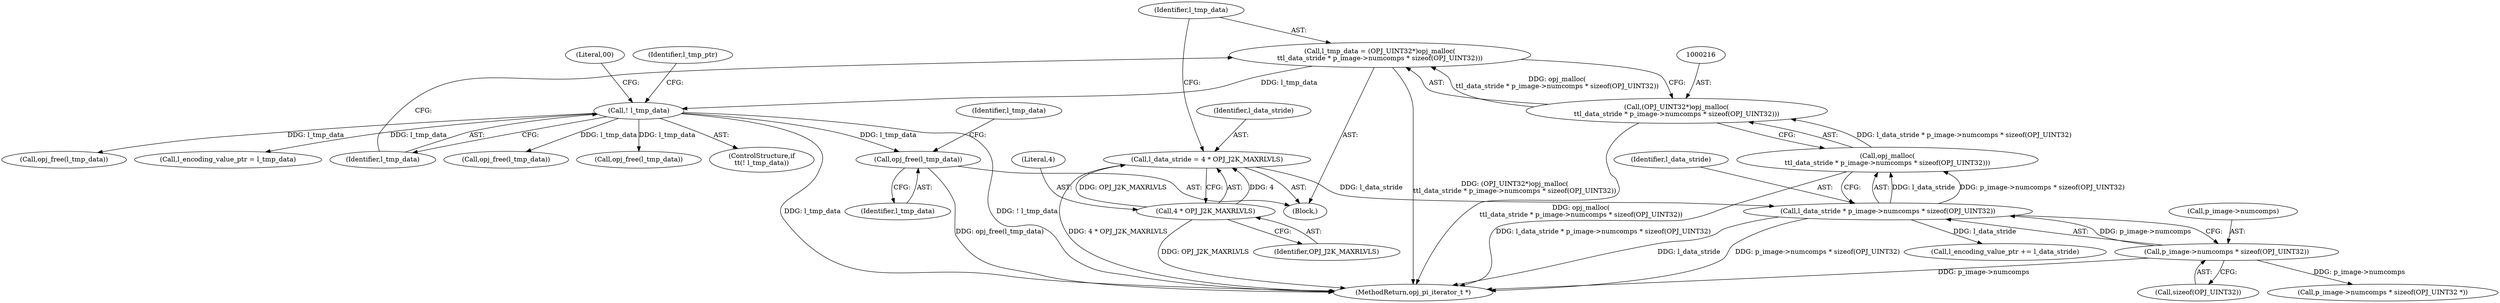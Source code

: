 digraph "0_openjpeg_c16bc057ba3f125051c9966cf1f5b68a05681de4@API" {
"1000684" [label="(Call,opj_free(l_tmp_data))"];
"1000227" [label="(Call,! l_tmp_data)"];
"1000213" [label="(Call,l_tmp_data = (OPJ_UINT32*)opj_malloc(\n\t\tl_data_stride * p_image->numcomps * sizeof(OPJ_UINT32)))"];
"1000215" [label="(Call,(OPJ_UINT32*)opj_malloc(\n\t\tl_data_stride * p_image->numcomps * sizeof(OPJ_UINT32)))"];
"1000217" [label="(Call,opj_malloc(\n\t\tl_data_stride * p_image->numcomps * sizeof(OPJ_UINT32)))"];
"1000218" [label="(Call,l_data_stride * p_image->numcomps * sizeof(OPJ_UINT32))"];
"1000208" [label="(Call,l_data_stride = 4 * OPJ_J2K_MAXRLVLS)"];
"1000210" [label="(Call,4 * OPJ_J2K_MAXRLVLS)"];
"1000220" [label="(Call,p_image->numcomps * sizeof(OPJ_UINT32))"];
"1000226" [label="(ControlStructure,if\n\t\t(! l_tmp_data))"];
"1000247" [label="(Call,opj_free(l_tmp_data))"];
"1000685" [label="(Identifier,l_tmp_data)"];
"1000220" [label="(Call,p_image->numcomps * sizeof(OPJ_UINT32))"];
"1000219" [label="(Identifier,l_data_stride)"];
"1000267" [label="(Call,l_encoding_value_ptr = l_tmp_data)"];
"1000221" [label="(Call,p_image->numcomps)"];
"1000237" [label="(Call,p_image->numcomps * sizeof(OPJ_UINT32 *))"];
"1000127" [label="(Block,)"];
"1000212" [label="(Identifier,OPJ_J2K_MAXRLVLS)"];
"1000213" [label="(Call,l_tmp_data = (OPJ_UINT32*)opj_malloc(\n\t\tl_data_stride * p_image->numcomps * sizeof(OPJ_UINT32)))"];
"1000208" [label="(Call,l_data_stride = 4 * OPJ_J2K_MAXRLVLS)"];
"1000684" [label="(Call,opj_free(l_tmp_data))"];
"1000211" [label="(Literal,4)"];
"1000687" [label="(Identifier,l_tmp_data)"];
"1000227" [label="(Call,! l_tmp_data)"];
"1000287" [label="(Call,l_encoding_value_ptr += l_data_stride)"];
"1000713" [label="(MethodReturn,opj_pi_iterator_t *)"];
"1000231" [label="(Literal,00)"];
"1000224" [label="(Call,sizeof(OPJ_UINT32))"];
"1000217" [label="(Call,opj_malloc(\n\t\tl_data_stride * p_image->numcomps * sizeof(OPJ_UINT32)))"];
"1000210" [label="(Call,4 * OPJ_J2K_MAXRLVLS)"];
"1000228" [label="(Identifier,l_tmp_data)"];
"1000218" [label="(Call,l_data_stride * p_image->numcomps * sizeof(OPJ_UINT32))"];
"1000372" [label="(Call,opj_free(l_tmp_data))"];
"1000214" [label="(Identifier,l_tmp_data)"];
"1000261" [label="(Call,opj_free(l_tmp_data))"];
"1000233" [label="(Identifier,l_tmp_ptr)"];
"1000209" [label="(Identifier,l_data_stride)"];
"1000215" [label="(Call,(OPJ_UINT32*)opj_malloc(\n\t\tl_data_stride * p_image->numcomps * sizeof(OPJ_UINT32)))"];
"1000684" -> "1000127"  [label="AST: "];
"1000684" -> "1000685"  [label="CFG: "];
"1000685" -> "1000684"  [label="AST: "];
"1000687" -> "1000684"  [label="CFG: "];
"1000684" -> "1000713"  [label="DDG: opj_free(l_tmp_data)"];
"1000227" -> "1000684"  [label="DDG: l_tmp_data"];
"1000227" -> "1000226"  [label="AST: "];
"1000227" -> "1000228"  [label="CFG: "];
"1000228" -> "1000227"  [label="AST: "];
"1000231" -> "1000227"  [label="CFG: "];
"1000233" -> "1000227"  [label="CFG: "];
"1000227" -> "1000713"  [label="DDG: ! l_tmp_data"];
"1000227" -> "1000713"  [label="DDG: l_tmp_data"];
"1000213" -> "1000227"  [label="DDG: l_tmp_data"];
"1000227" -> "1000247"  [label="DDG: l_tmp_data"];
"1000227" -> "1000261"  [label="DDG: l_tmp_data"];
"1000227" -> "1000267"  [label="DDG: l_tmp_data"];
"1000227" -> "1000372"  [label="DDG: l_tmp_data"];
"1000213" -> "1000127"  [label="AST: "];
"1000213" -> "1000215"  [label="CFG: "];
"1000214" -> "1000213"  [label="AST: "];
"1000215" -> "1000213"  [label="AST: "];
"1000228" -> "1000213"  [label="CFG: "];
"1000213" -> "1000713"  [label="DDG: (OPJ_UINT32*)opj_malloc(\n\t\tl_data_stride * p_image->numcomps * sizeof(OPJ_UINT32))"];
"1000215" -> "1000213"  [label="DDG: opj_malloc(\n\t\tl_data_stride * p_image->numcomps * sizeof(OPJ_UINT32))"];
"1000215" -> "1000217"  [label="CFG: "];
"1000216" -> "1000215"  [label="AST: "];
"1000217" -> "1000215"  [label="AST: "];
"1000215" -> "1000713"  [label="DDG: opj_malloc(\n\t\tl_data_stride * p_image->numcomps * sizeof(OPJ_UINT32))"];
"1000217" -> "1000215"  [label="DDG: l_data_stride * p_image->numcomps * sizeof(OPJ_UINT32)"];
"1000217" -> "1000218"  [label="CFG: "];
"1000218" -> "1000217"  [label="AST: "];
"1000217" -> "1000713"  [label="DDG: l_data_stride * p_image->numcomps * sizeof(OPJ_UINT32)"];
"1000218" -> "1000217"  [label="DDG: l_data_stride"];
"1000218" -> "1000217"  [label="DDG: p_image->numcomps * sizeof(OPJ_UINT32)"];
"1000218" -> "1000220"  [label="CFG: "];
"1000219" -> "1000218"  [label="AST: "];
"1000220" -> "1000218"  [label="AST: "];
"1000218" -> "1000713"  [label="DDG: l_data_stride"];
"1000218" -> "1000713"  [label="DDG: p_image->numcomps * sizeof(OPJ_UINT32)"];
"1000208" -> "1000218"  [label="DDG: l_data_stride"];
"1000220" -> "1000218"  [label="DDG: p_image->numcomps"];
"1000218" -> "1000287"  [label="DDG: l_data_stride"];
"1000208" -> "1000127"  [label="AST: "];
"1000208" -> "1000210"  [label="CFG: "];
"1000209" -> "1000208"  [label="AST: "];
"1000210" -> "1000208"  [label="AST: "];
"1000214" -> "1000208"  [label="CFG: "];
"1000208" -> "1000713"  [label="DDG: 4 * OPJ_J2K_MAXRLVLS"];
"1000210" -> "1000208"  [label="DDG: 4"];
"1000210" -> "1000208"  [label="DDG: OPJ_J2K_MAXRLVLS"];
"1000210" -> "1000212"  [label="CFG: "];
"1000211" -> "1000210"  [label="AST: "];
"1000212" -> "1000210"  [label="AST: "];
"1000210" -> "1000713"  [label="DDG: OPJ_J2K_MAXRLVLS"];
"1000220" -> "1000224"  [label="CFG: "];
"1000221" -> "1000220"  [label="AST: "];
"1000224" -> "1000220"  [label="AST: "];
"1000220" -> "1000713"  [label="DDG: p_image->numcomps"];
"1000220" -> "1000237"  [label="DDG: p_image->numcomps"];
}
